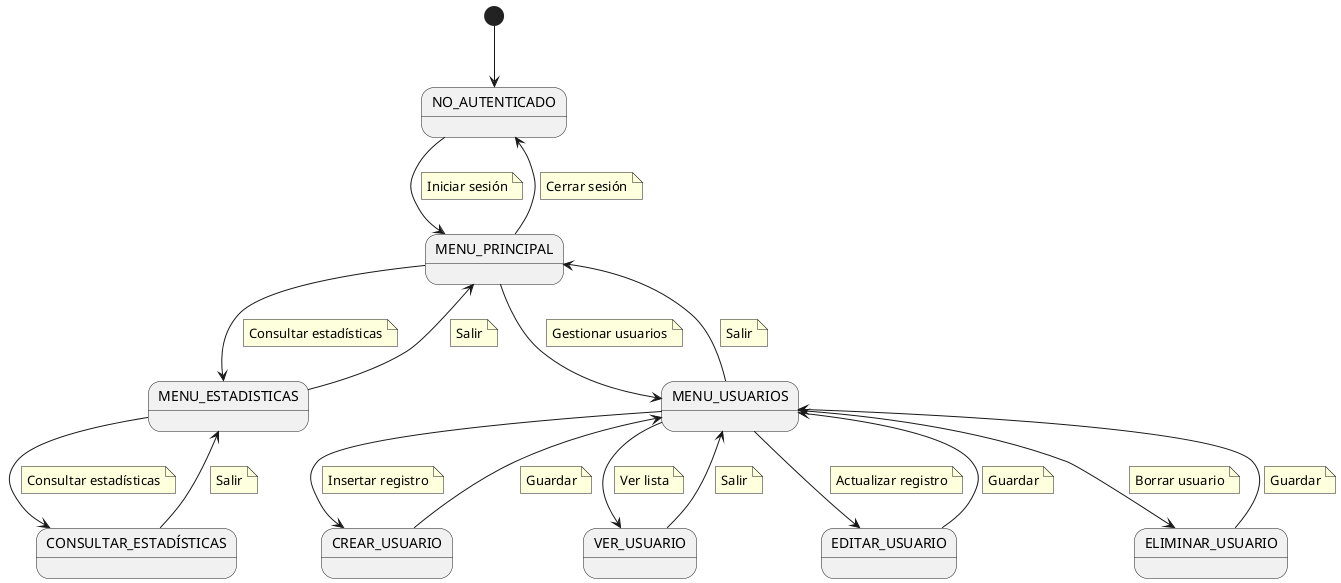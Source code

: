 @startuml diagrama_contexto_seleccionador

state "NO_AUTENTICADO" as NoAuth
state "MENU_PRINCIPAL" as Menu
state "MENU_ESTADISTICAS" as Menu_estadisticas
state "MENU_USUARIOS" as Menu_usuarios
state "CREAR_USUARIO" as Crear_usuario
state "VER_USUARIO" as Ver_usuario
state "EDITAR_USUARIO" as Editar_usuario
state "ELIMINAR_USUARIO" as Eliminar_usuario
state "CONSULTAR_ESTADÍSTICAS" as Consultar_estadísticas

[*] --> NoAuth

NoAuth --> Menu
    note on link
        Iniciar sesión
    end note

Menu --> NoAuth
    note on link
        Cerrar sesión
    end note

Menu --> Menu_usuarios
    note on link
        Gestionar usuarios
    end note

Menu_usuarios --> Menu
    note on link
        Salir
    end note

Menu_usuarios --> Crear_usuario
    note on link
        Insertar registro
    end note

Crear_usuario --> Menu_usuarios
    note on link
        Guardar
    end note

Menu_usuarios --> Editar_usuario
    note on link
        Actualizar registro
    end note

Editar_usuario --> Menu_usuarios
    note on link
        Guardar
    end note

Menu_usuarios --> Ver_usuario
    note on link
        Ver lista
    end note

Ver_usuario --> Menu_usuarios
    note on link
        Salir
    end note

Menu_usuarios --> Eliminar_usuario
    note on link
        Borrar usuario
    end note

Eliminar_usuario --> Menu_usuarios
    note on link
        Guardar
    end note

Menu --> Menu_estadisticas
    note on link
        Consultar estadísticas
    end note

Menu_estadisticas --> Menu
    note on link
        Salir
    end note

Menu_estadisticas --> Consultar_estadísticas
    note on link
        Consultar estadísticas
    end note

Consultar_estadísticas --> Menu_estadisticas
    note on link
        Salir
    end note


@enduml